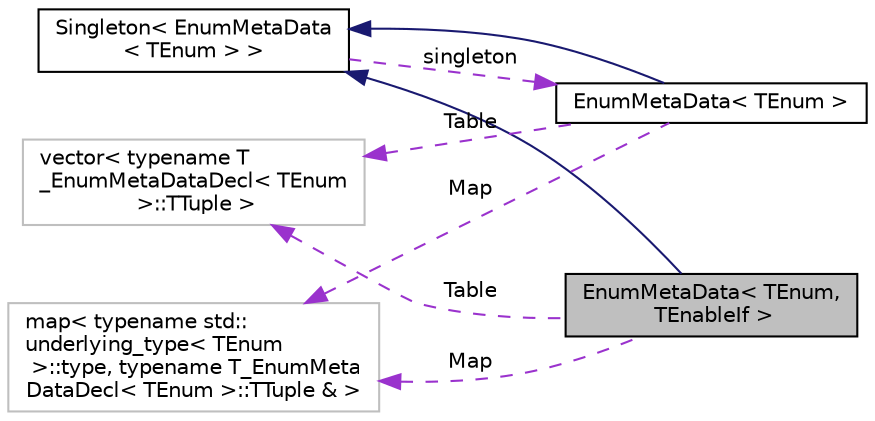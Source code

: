 digraph "EnumMetaData&lt; TEnum, TEnableIf &gt;"
{
  edge [fontname="Helvetica",fontsize="10",labelfontname="Helvetica",labelfontsize="10"];
  node [fontname="Helvetica",fontsize="10",shape=record];
  rankdir="LR";
  Node2 [label="EnumMetaData\< TEnum,\l TEnableIf \>",height=0.2,width=0.4,color="black", fillcolor="grey75", style="filled", fontcolor="black"];
  Node3 -> Node2 [dir="back",color="midnightblue",fontsize="10",style="solid",fontname="Helvetica"];
  Node3 [label="Singleton\< EnumMetaData\l\< TEnum \> \>",height=0.2,width=0.4,color="black", fillcolor="white", style="filled",URL="$classaworx_1_1lib_1_1lang_1_1Singleton.html"];
  Node4 -> Node3 [dir="back",color="darkorchid3",fontsize="10",style="dashed",label=" singleton" ,fontname="Helvetica"];
  Node4 [label="EnumMetaData\< TEnum \>",height=0.2,width=0.4,color="black", fillcolor="white", style="filled",URL="$structaworx_1_1lib_1_1lang_1_1EnumMetaData.html"];
  Node3 -> Node4 [dir="back",color="midnightblue",fontsize="10",style="solid",fontname="Helvetica"];
  Node5 -> Node4 [dir="back",color="darkorchid3",fontsize="10",style="dashed",label=" Table" ,fontname="Helvetica"];
  Node5 [label="vector\< typename T\l_EnumMetaDataDecl\< TEnum\l \>::TTuple \>",height=0.2,width=0.4,color="grey75", fillcolor="white", style="filled"];
  Node8 -> Node4 [dir="back",color="darkorchid3",fontsize="10",style="dashed",label=" Map" ,fontname="Helvetica"];
  Node8 [label="map\< typename std::\lunderlying_type\< TEnum\l \>::type, typename T_EnumMeta\lDataDecl\< TEnum \>::TTuple & \>",height=0.2,width=0.4,color="grey75", fillcolor="white", style="filled"];
  Node5 -> Node2 [dir="back",color="darkorchid3",fontsize="10",style="dashed",label=" Table" ,fontname="Helvetica"];
  Node8 -> Node2 [dir="back",color="darkorchid3",fontsize="10",style="dashed",label=" Map" ,fontname="Helvetica"];
}
